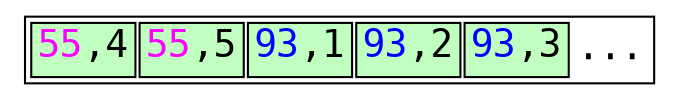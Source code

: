 // Example B-Tree graph
//
// Breadth-first order
//
// Start from root, go left to right
//
// Workflow:
//
// $ dot -T svg btree.dot -o btree.svg;

digraph nbtree {
graph [fontname = "monospace"];
node [shape = none,height=.1,fontname = "monospace",fontsize=18];
// Level 0 (leaf level)
leafnode_1[ label=<<table>
                    <tr>
                        <td bgcolor='darkseagreen1' port="t5"><font color="magenta">55</font>,4</td>
                        <td bgcolor='darkseagreen1' port="t5"><font color="magenta">55</font>,5</td>
                        <!-- <td align="center" border="0" bgcolor='white' port="t6">&#9986;</td> -->
                        <td bgcolor='darkseagreen1' port="t7"><font color="blue">93</font>,1</td>
                        <td bgcolor='darkseagreen1' port="t8"><font color="blue">93</font>,2</td>
                        <td bgcolor='darkseagreen1' port="t9"><font color="blue">93</font>,3</td>
                        <td border="0" bgcolor='white' port="t10">...</td>
                    </tr>
                </table>
               >
        ];
//Force alignment from root to internal to leaf levels:
//edge[style=invis];
//"rootnode":d1 -> "leafnode_2":t2
}
